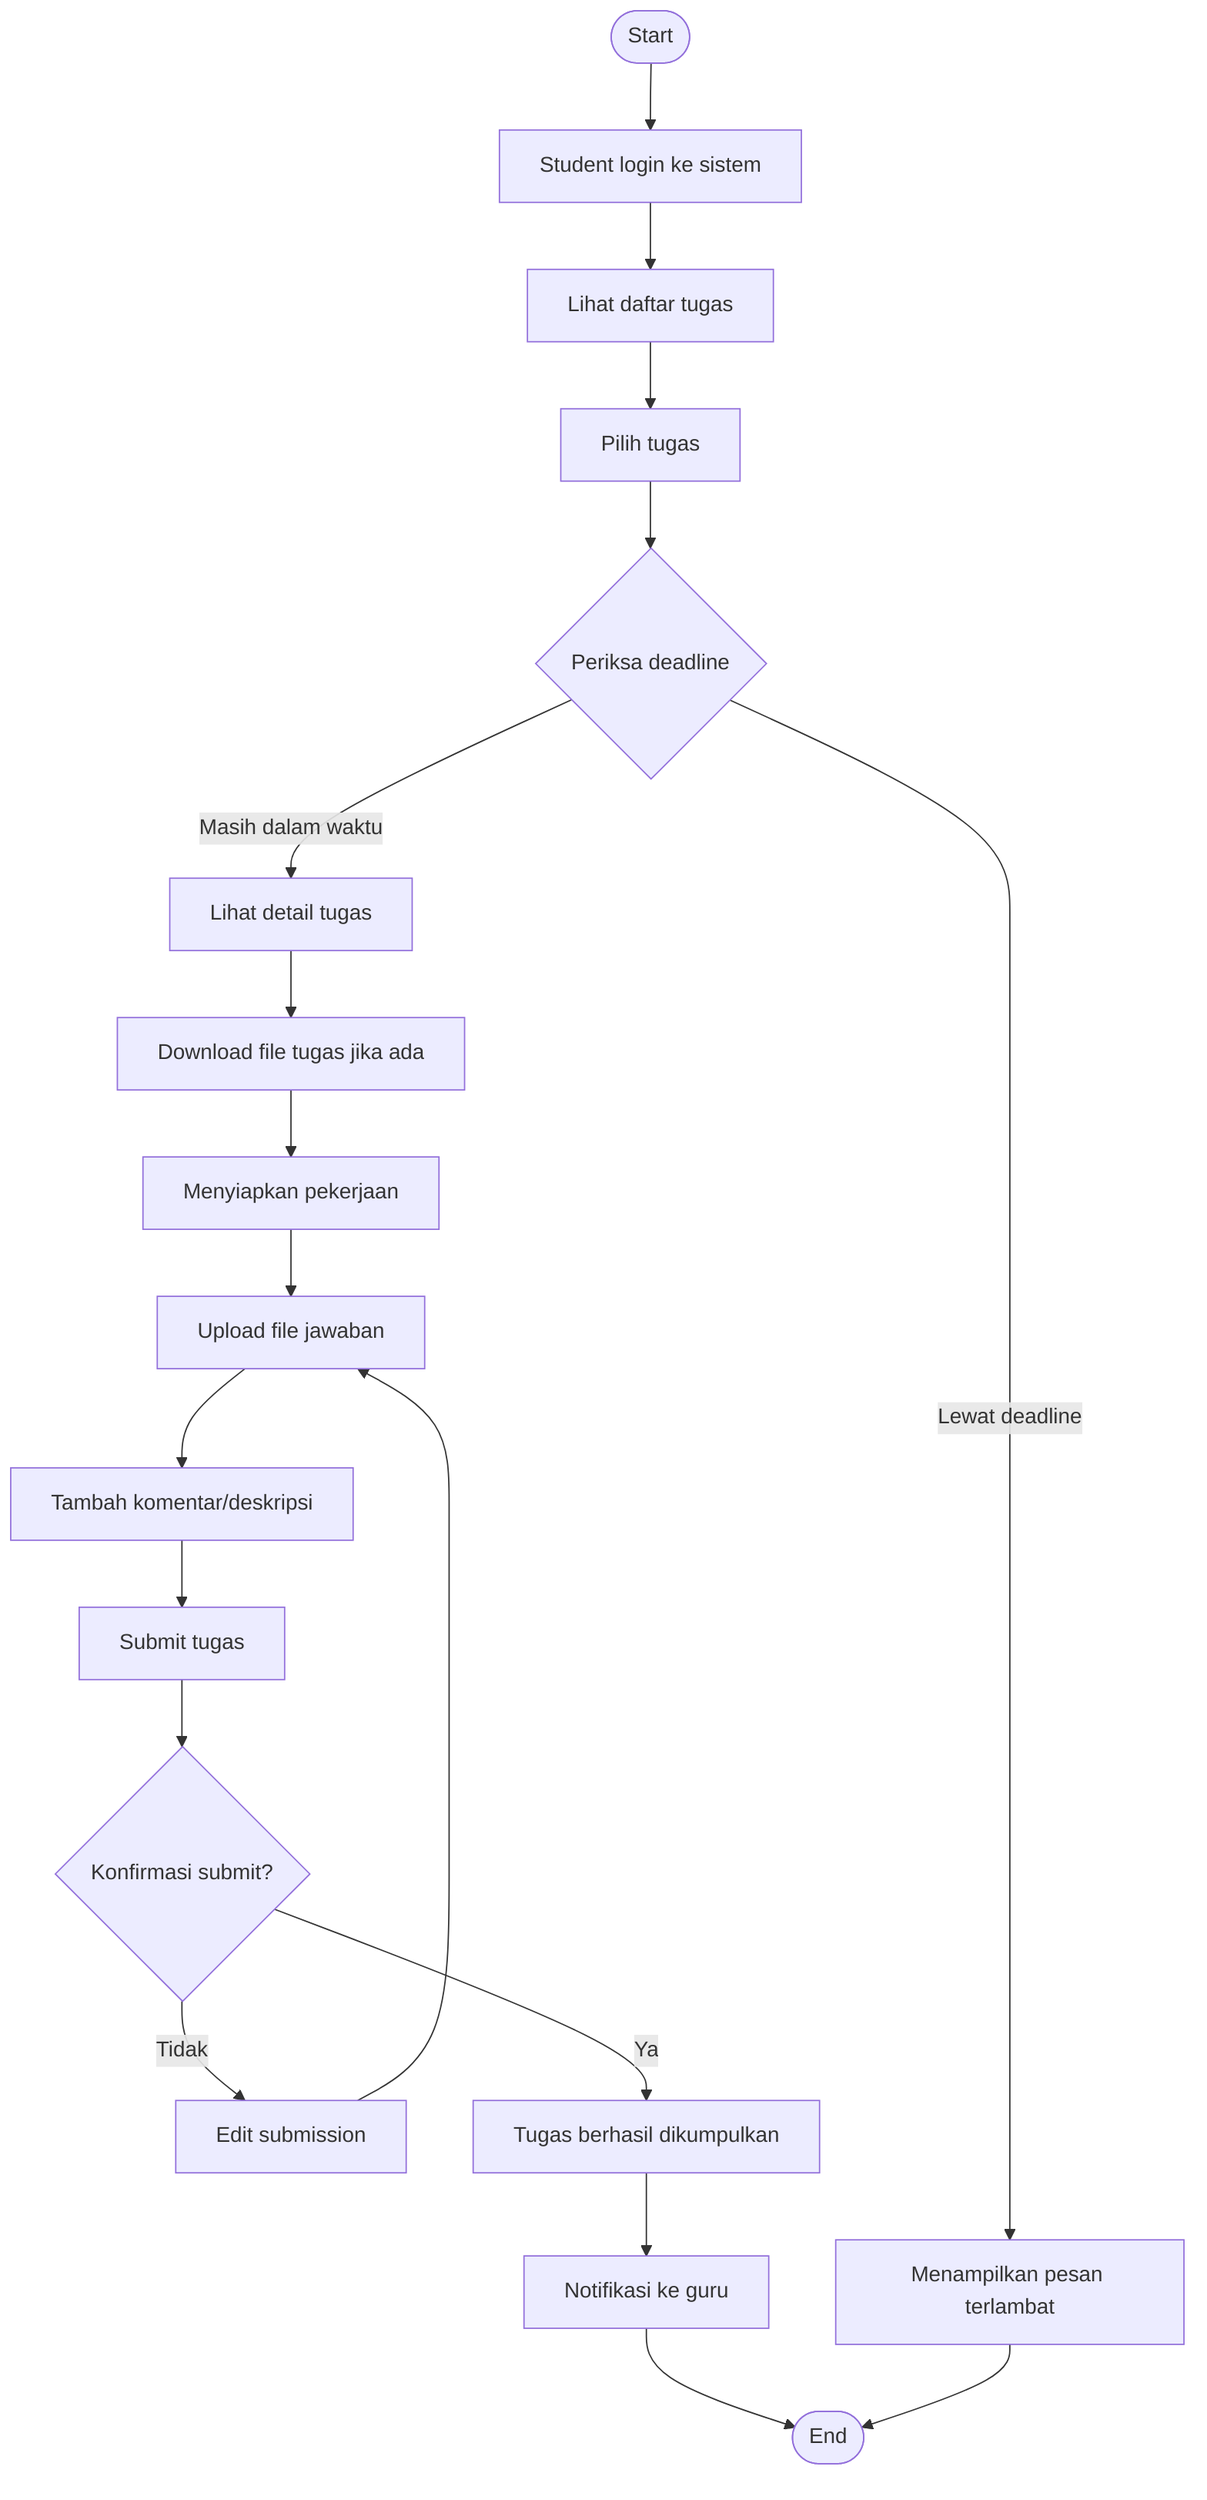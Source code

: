 flowchart TD
Start([Start]) --> Login[Student login ke sistem]
Login --> ViewAssign[Lihat daftar tugas]
ViewAssign --> SelectAssign[Pilih tugas]
SelectAssign --> CheckDeadline{Periksa deadline}
CheckDeadline -->|Lewat deadline| LateMsg[Menampilkan pesan terlambat]
CheckDeadline -->|Masih dalam waktu| ViewDetail[Lihat detail tugas]
ViewDetail --> DownloadFile[Download file tugas jika ada]
DownloadFile --> PrepareWork[Menyiapkan pekerjaan]
PrepareWork --> UploadFile[Upload file jawaban]
UploadFile --> AddComment[Tambah komentar/deskripsi]
AddComment --> Submit[Submit tugas]
Submit --> Confirm{Konfirmasi submit?}
Confirm -->|Tidak| Edit[Edit submission]
Confirm -->|Ya| Success[Tugas berhasil dikumpulkan]
Success --> NotifyGuru[Notifikasi ke guru]
NotifyGuru --> End([End])
LateMsg --> End
Edit --> UploadFile